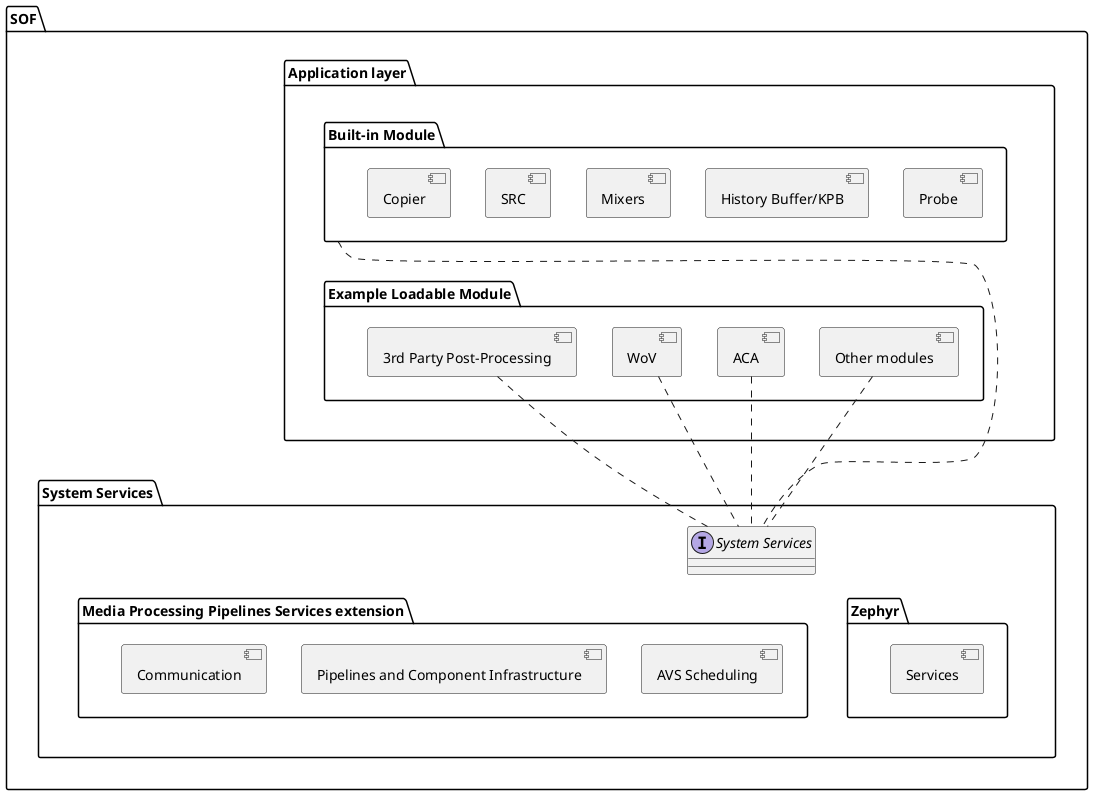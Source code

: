 @startuml
allowmixing

scale max 1280 width

package "SOF" {

  package "Application layer" as APP_CUSTOMIZATION {

    package "Example Loadable Module" as LOADABLE_MODULE {
      component "3rd Party Post-Processing" as PROCESSING_3RD_PARTY
      component "WoV" as WOV_MODULE
      component "ACA" as ACA_MODULE
      component "Other modules" as OTHER_MODULES

      PROCESSING_3RD_PARTY -[hidden]right- WOV_MODULE
      WOV_MODULE -[hidden]right- ACA_MODULE
      ACA_MODULE -[hidden]right- OTHER_MODULES
    }

    package "Built-in Module" as BUILTIN_MODULE {
      component "Copier" as COPIER
      component "SRC" as SRC
      component "Mixers" as MIXERS
      component "History Buffer/KPB" as HISTORY_BUFFER
      component "Probe" as PROBE

      COPIER -[hidden]right- SRC
      SRC -[hidden]right- MIXERS
      MIXERS -[hidden]right- HISTORY_BUFFER
      HISTORY_BUFFER -[hidden]right- PROBE
    }

      BUILTIN_MODULE -[hidden]down- LOADABLE_MODULE
  }

  package "System Services" as SYS_SERVICES {

    interface "System Services" as SS

    package "Media Processing Pipelines Services extension" as KERNEL_EXTENSION {
        component "Communication" as COMMUNICATION
        component "Pipelines and Component Infrastructure" as PIPELINE_COMPONENT_INFRASTRUCTURE
        component "AVS Scheduling" as AVS_SCHEDULERS

        COMMUNICATION -[hidden]right- PIPELINE_COMPONENT_INFRASTRUCTURE
        PIPELINE_COMPONENT_INFRASTRUCTURE -[hidden]right- AVS_SCHEDULERS
    }

    package "Zephyr" as ZEPHYR {
        component "Services" as SERVICES
    }

    SS -[hidden]down- KERNEL_EXTENSION
    SS -[hidden]down- ZEPHYR

    KERNEL_EXTENSION -[hidden]right- ZEPHYR
  }

  APP_CUSTOMIZATION -[hidden]down- SYS_SERVICES
  BUILTIN_MODULE .down. SS
  PROCESSING_3RD_PARTY .down. SS
  WOV_MODULE .down. SS
  ACA_MODULE .down. SS
  OTHER_MODULES .down. SS
}

@enduml